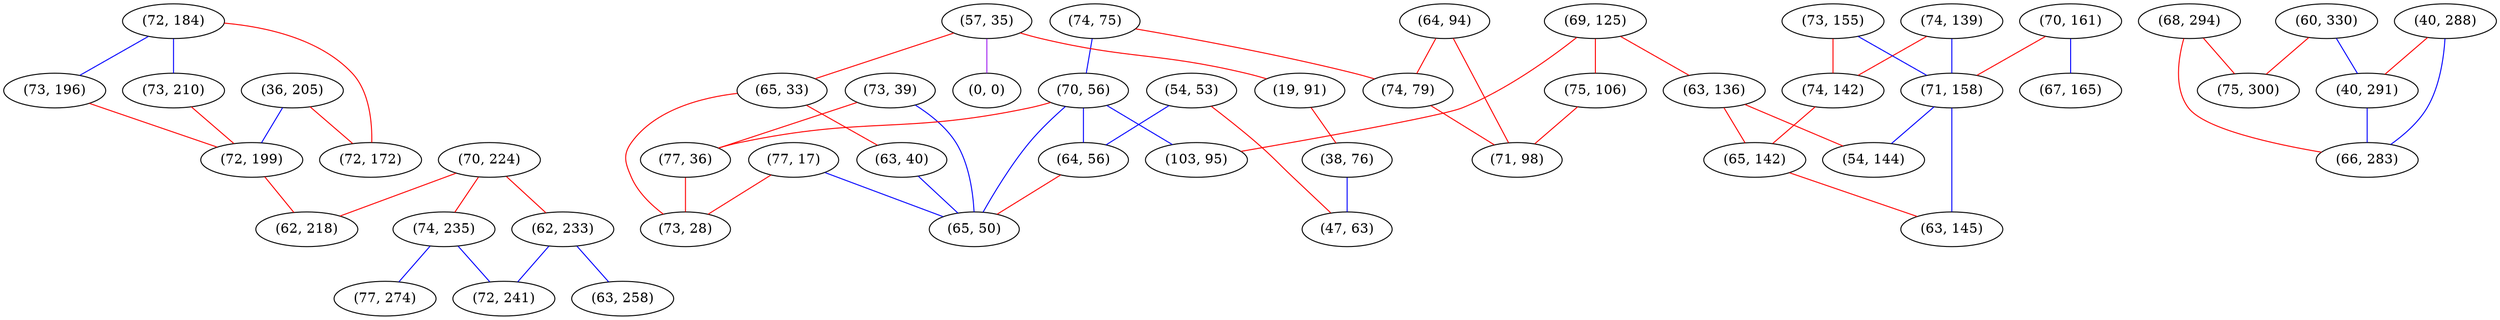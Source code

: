 graph "" {
"(72, 184)";
"(74, 75)";
"(68, 294)";
"(70, 161)";
"(40, 288)";
"(70, 224)";
"(36, 205)";
"(73, 196)";
"(73, 210)";
"(74, 139)";
"(57, 35)";
"(69, 125)";
"(73, 39)";
"(73, 155)";
"(74, 235)";
"(60, 330)";
"(62, 233)";
"(19, 91)";
"(71, 158)";
"(74, 142)";
"(77, 274)";
"(70, 56)";
"(38, 76)";
"(75, 300)";
"(54, 53)";
"(75, 106)";
"(0, 0)";
"(63, 136)";
"(72, 172)";
"(64, 56)";
"(47, 63)";
"(54, 144)";
"(77, 17)";
"(72, 199)";
"(64, 94)";
"(65, 33)";
"(74, 79)";
"(40, 291)";
"(62, 218)";
"(63, 40)";
"(65, 50)";
"(77, 36)";
"(65, 142)";
"(73, 28)";
"(63, 145)";
"(63, 258)";
"(103, 95)";
"(72, 241)";
"(66, 283)";
"(71, 98)";
"(67, 165)";
"(72, 184)" -- "(73, 210)"  [color=blue, key=0, weight=3];
"(72, 184)" -- "(73, 196)"  [color=blue, key=0, weight=3];
"(72, 184)" -- "(72, 172)"  [color=red, key=0, weight=1];
"(74, 75)" -- "(74, 79)"  [color=red, key=0, weight=1];
"(74, 75)" -- "(70, 56)"  [color=blue, key=0, weight=3];
"(68, 294)" -- "(66, 283)"  [color=red, key=0, weight=1];
"(68, 294)" -- "(75, 300)"  [color=red, key=0, weight=1];
"(70, 161)" -- "(71, 158)"  [color=red, key=0, weight=1];
"(70, 161)" -- "(67, 165)"  [color=blue, key=0, weight=3];
"(40, 288)" -- "(40, 291)"  [color=red, key=0, weight=1];
"(40, 288)" -- "(66, 283)"  [color=blue, key=0, weight=3];
"(70, 224)" -- "(62, 233)"  [color=red, key=0, weight=1];
"(70, 224)" -- "(62, 218)"  [color=red, key=0, weight=1];
"(70, 224)" -- "(74, 235)"  [color=red, key=0, weight=1];
"(36, 205)" -- "(72, 199)"  [color=blue, key=0, weight=3];
"(36, 205)" -- "(72, 172)"  [color=red, key=0, weight=1];
"(73, 196)" -- "(72, 199)"  [color=red, key=0, weight=1];
"(73, 210)" -- "(72, 199)"  [color=red, key=0, weight=1];
"(74, 139)" -- "(71, 158)"  [color=blue, key=0, weight=3];
"(74, 139)" -- "(74, 142)"  [color=red, key=0, weight=1];
"(57, 35)" -- "(0, 0)"  [color=purple, key=0, weight=4];
"(57, 35)" -- "(19, 91)"  [color=red, key=0, weight=1];
"(57, 35)" -- "(65, 33)"  [color=red, key=0, weight=1];
"(69, 125)" -- "(75, 106)"  [color=red, key=0, weight=1];
"(69, 125)" -- "(63, 136)"  [color=red, key=0, weight=1];
"(69, 125)" -- "(103, 95)"  [color=red, key=0, weight=1];
"(73, 39)" -- "(65, 50)"  [color=blue, key=0, weight=3];
"(73, 39)" -- "(77, 36)"  [color=red, key=0, weight=1];
"(73, 155)" -- "(71, 158)"  [color=blue, key=0, weight=3];
"(73, 155)" -- "(74, 142)"  [color=red, key=0, weight=1];
"(74, 235)" -- "(72, 241)"  [color=blue, key=0, weight=3];
"(74, 235)" -- "(77, 274)"  [color=blue, key=0, weight=3];
"(60, 330)" -- "(40, 291)"  [color=blue, key=0, weight=3];
"(60, 330)" -- "(75, 300)"  [color=red, key=0, weight=1];
"(62, 233)" -- "(72, 241)"  [color=blue, key=0, weight=3];
"(62, 233)" -- "(63, 258)"  [color=blue, key=0, weight=3];
"(19, 91)" -- "(38, 76)"  [color=red, key=0, weight=1];
"(71, 158)" -- "(54, 144)"  [color=blue, key=0, weight=3];
"(71, 158)" -- "(63, 145)"  [color=blue, key=0, weight=3];
"(74, 142)" -- "(65, 142)"  [color=red, key=0, weight=1];
"(70, 56)" -- "(65, 50)"  [color=blue, key=0, weight=3];
"(70, 56)" -- "(77, 36)"  [color=red, key=0, weight=1];
"(70, 56)" -- "(64, 56)"  [color=blue, key=0, weight=3];
"(70, 56)" -- "(103, 95)"  [color=blue, key=0, weight=3];
"(38, 76)" -- "(47, 63)"  [color=blue, key=0, weight=3];
"(54, 53)" -- "(64, 56)"  [color=blue, key=0, weight=3];
"(54, 53)" -- "(47, 63)"  [color=red, key=0, weight=1];
"(75, 106)" -- "(71, 98)"  [color=red, key=0, weight=1];
"(63, 136)" -- "(65, 142)"  [color=red, key=0, weight=1];
"(63, 136)" -- "(54, 144)"  [color=red, key=0, weight=1];
"(64, 56)" -- "(65, 50)"  [color=red, key=0, weight=1];
"(77, 17)" -- "(65, 50)"  [color=blue, key=0, weight=3];
"(77, 17)" -- "(73, 28)"  [color=red, key=0, weight=1];
"(72, 199)" -- "(62, 218)"  [color=red, key=0, weight=1];
"(64, 94)" -- "(74, 79)"  [color=red, key=0, weight=1];
"(64, 94)" -- "(71, 98)"  [color=red, key=0, weight=1];
"(65, 33)" -- "(63, 40)"  [color=red, key=0, weight=1];
"(65, 33)" -- "(73, 28)"  [color=red, key=0, weight=1];
"(74, 79)" -- "(71, 98)"  [color=red, key=0, weight=1];
"(40, 291)" -- "(66, 283)"  [color=blue, key=0, weight=3];
"(63, 40)" -- "(65, 50)"  [color=blue, key=0, weight=3];
"(77, 36)" -- "(73, 28)"  [color=red, key=0, weight=1];
"(65, 142)" -- "(63, 145)"  [color=red, key=0, weight=1];
}
